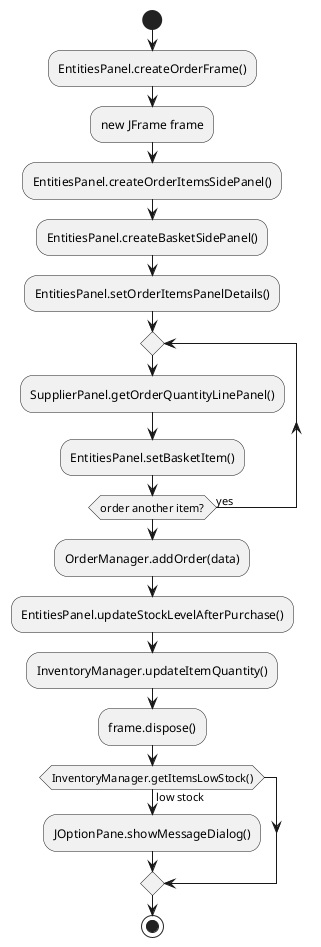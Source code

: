 @startuml

start

:EntitiesPanel.createOrderFrame();
:new JFrame frame;
:EntitiesPanel.createOrderItemsSidePanel();
:EntitiesPanel.createBasketSidePanel();
:EntitiesPanel.setOrderItemsPanelDetails();
repeat
  :SupplierPanel.getOrderQuantityLinePanel();
  :EntitiesPanel.setBasketItem();
repeat while (order another item?) is (yes)

:OrderManager.addOrder(data);
:EntitiesPanel.updateStockLevelAfterPurchase();
:InventoryManager.updateItemQuantity();
:frame.dispose();
if (InventoryManager.getItemsLowStock()) then (low stock)
  :JOptionPane.showMessageDialog();
endif

stop

@enduml
